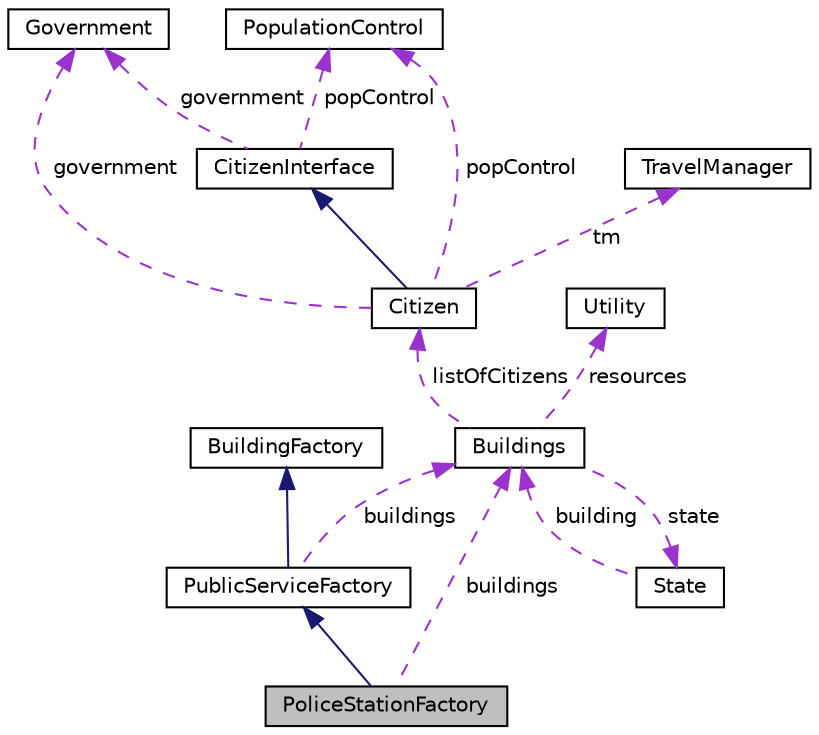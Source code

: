 digraph "PoliceStationFactory"
{
 // LATEX_PDF_SIZE
  edge [fontname="Helvetica",fontsize="10",labelfontname="Helvetica",labelfontsize="10"];
  node [fontname="Helvetica",fontsize="10",shape=record];
  Node1 [label="PoliceStationFactory",height=0.2,width=0.4,color="black", fillcolor="grey75", style="filled", fontcolor="black",tooltip="Factory class for creating instances of PoliceStation."];
  Node2 -> Node1 [dir="back",color="midnightblue",fontsize="10",style="solid"];
  Node2 [label="PublicServiceFactory",height=0.2,width=0.4,color="black", fillcolor="white", style="filled",URL="$classPublicServiceFactory.html",tooltip="A factory class for creating public service buildings."];
  Node3 -> Node2 [dir="back",color="midnightblue",fontsize="10",style="solid"];
  Node3 [label="BuildingFactory",height=0.2,width=0.4,color="black", fillcolor="white", style="filled",URL="$classBuildingFactory.html",tooltip="An abstract factory class for creating Building objects."];
  Node4 -> Node2 [dir="back",color="darkorchid3",fontsize="10",style="dashed",label=" buildings" ];
  Node4 [label="Buildings",height=0.2,width=0.4,color="black", fillcolor="white", style="filled",URL="$classBuildings.html",tooltip="Abstract base class representing a building with basic utilities and resource requirements."];
  Node5 -> Node4 [dir="back",color="darkorchid3",fontsize="10",style="dashed",label=" listOfCitizens" ];
  Node5 [label="Citizen",height=0.2,width=0.4,color="black", fillcolor="white", style="filled",URL="$classCitizen.html",tooltip="Represents a citizen in the government system."];
  Node6 -> Node5 [dir="back",color="midnightblue",fontsize="10",style="solid"];
  Node6 [label="CitizenInterface",height=0.2,width=0.4,color="black", fillcolor="white", style="filled",URL="$classCitizenInterface.html",tooltip="An abstract base class that defines the interface for Citizen components."];
  Node7 -> Node6 [dir="back",color="darkorchid3",fontsize="10",style="dashed",label=" government" ];
  Node7 [label="Government",height=0.2,width=0.4,color="black", fillcolor="white", style="filled",URL="$classGovernment.html",tooltip="Base class for government sectors implementing Observer pattern for citizen notifications."];
  Node8 -> Node6 [dir="back",color="darkorchid3",fontsize="10",style="dashed",label=" popControl" ];
  Node8 [label="PopulationControl",height=0.2,width=0.4,color="black", fillcolor="white", style="filled",URL="$classPopulationControl.html",tooltip="Class for managing population dynamics in a city."];
  Node7 -> Node5 [dir="back",color="darkorchid3",fontsize="10",style="dashed",label=" government" ];
  Node9 -> Node5 [dir="back",color="darkorchid3",fontsize="10",style="dashed",label=" tm" ];
  Node9 [label="TravelManager",height=0.2,width=0.4,color="black", fillcolor="white", style="filled",URL="$classTravelManager.html",tooltip=" "];
  Node8 -> Node5 [dir="back",color="darkorchid3",fontsize="10",style="dashed",label=" popControl" ];
  Node10 -> Node4 [dir="back",color="darkorchid3",fontsize="10",style="dashed",label=" resources" ];
  Node10 [label="Utility",height=0.2,width=0.4,color="black", fillcolor="white", style="filled",URL="$classUtility.html",tooltip=" "];
  Node11 -> Node4 [dir="back",color="darkorchid3",fontsize="10",style="dashed",label=" state" ];
  Node11 [label="State",height=0.2,width=0.4,color="black", fillcolor="white", style="filled",URL="$classState.html",tooltip="Abstract class representing the state of a building."];
  Node4 -> Node11 [dir="back",color="darkorchid3",fontsize="10",style="dashed",label=" building" ];
  Node4 -> Node1 [dir="back",color="darkorchid3",fontsize="10",style="dashed",label=" buildings" ];
}
